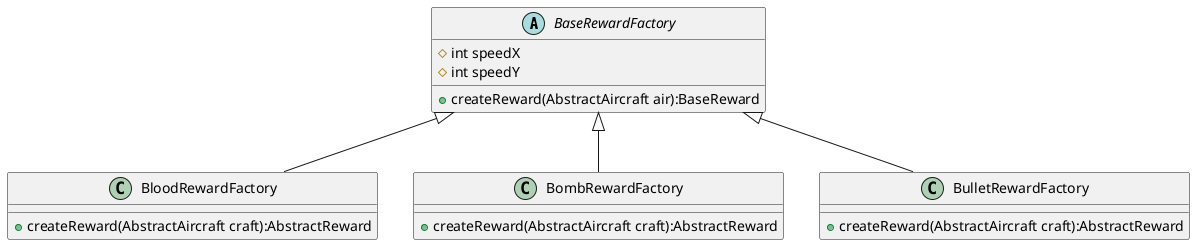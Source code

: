 @startuml
'https://plantuml.com/class-diagram

abstract class BaseRewardFactory
{
    # int speedX
    # int speedY
    + createReward(AbstractAircraft air):BaseReward
}

class BloodRewardFactory
{
    + createReward(AbstractAircraft craft):AbstractReward
}

class BombRewardFactory
{
    + createReward(AbstractAircraft craft):AbstractReward
}

class BulletRewardFactory
{
    + createReward(AbstractAircraft craft):AbstractReward
}


BaseRewardFactory <|-- BloodRewardFactory
BaseRewardFactory <|-- BombRewardFactory
BaseRewardFactory <|-- BulletRewardFactory

@enduml